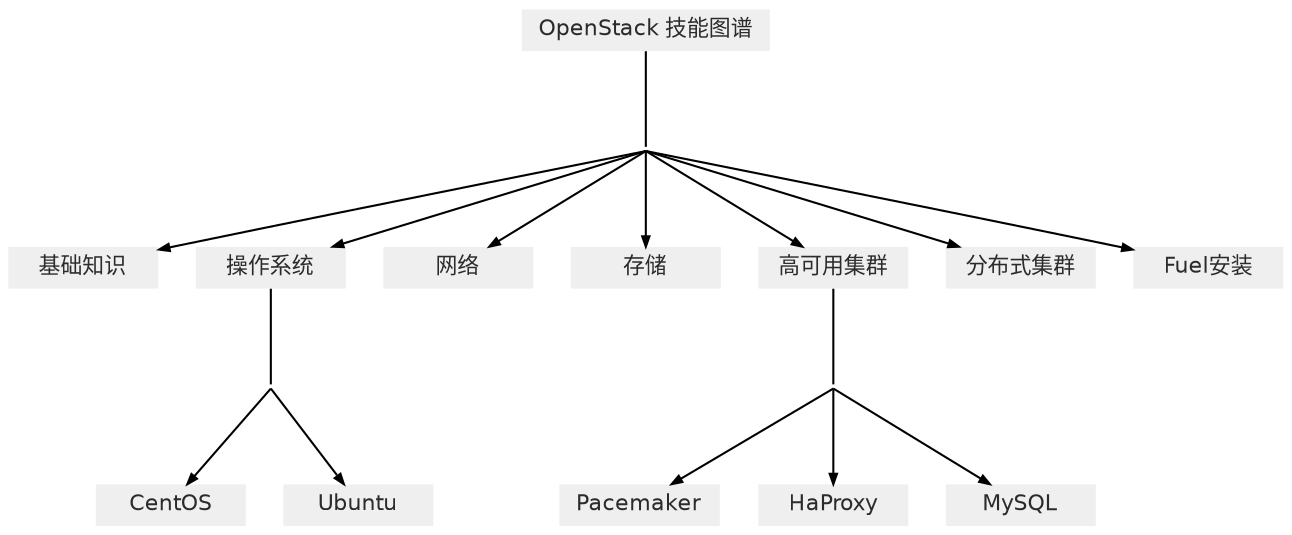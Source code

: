 digraph Alf {
  size = "15";
  node [ shape = record, style=filled, fillcolor="#efefef", fontname=Helvetica,
         fontsize=10.5, fontcolor="#2b2b2b", height=0.25, width=1, penwidth=0 ];
  edge [ arrowhead=normal, arrowsize=0.5, len=0.5, fontcolor="#00aeef",
         fontname=Helvetica, fontsize=9.5 ];

  root [ label ="OpenStack 技能图谱" ];
  1 [ style=invis, label="" ];
  root->1 [ headclip=false,arrowhead=none ] ;

/*  {
    rank=same ;
    1 ; "1b" ;
  }
*/

  1->"基础知识" [ tailclip=false ];
  1->"操作系统" [ tailclip=false ];
  1->"网络" [ tailclip=false ];
  1->"存储" [ tailclip=false ];
  1->"高可用集群" [ tailclip=false ];
  1->"分布式集群" [ tailclip=false ];
  1->"Fuel安装" [ tailclip=false ];

  2 [style=invis, label="" ];
   "操作系统" -> 2 [ headclip=false,arrowhead=none ];

  2->"CentOS" [ tailclip=false ];
  2->"Ubuntu" [ tailclip=false ];
  
  highavailable [style=invis, label="" ];
   "高可用集群" -> highavailable [ headclip=false,arrowhead=none ];
  highavailable->"Pacemaker" [ tailclip=false ];
  highavailable->"HaProxy" [ tailclip=false ];
  highavailable->"MySQL" [ tailclip=false ];
  
}
